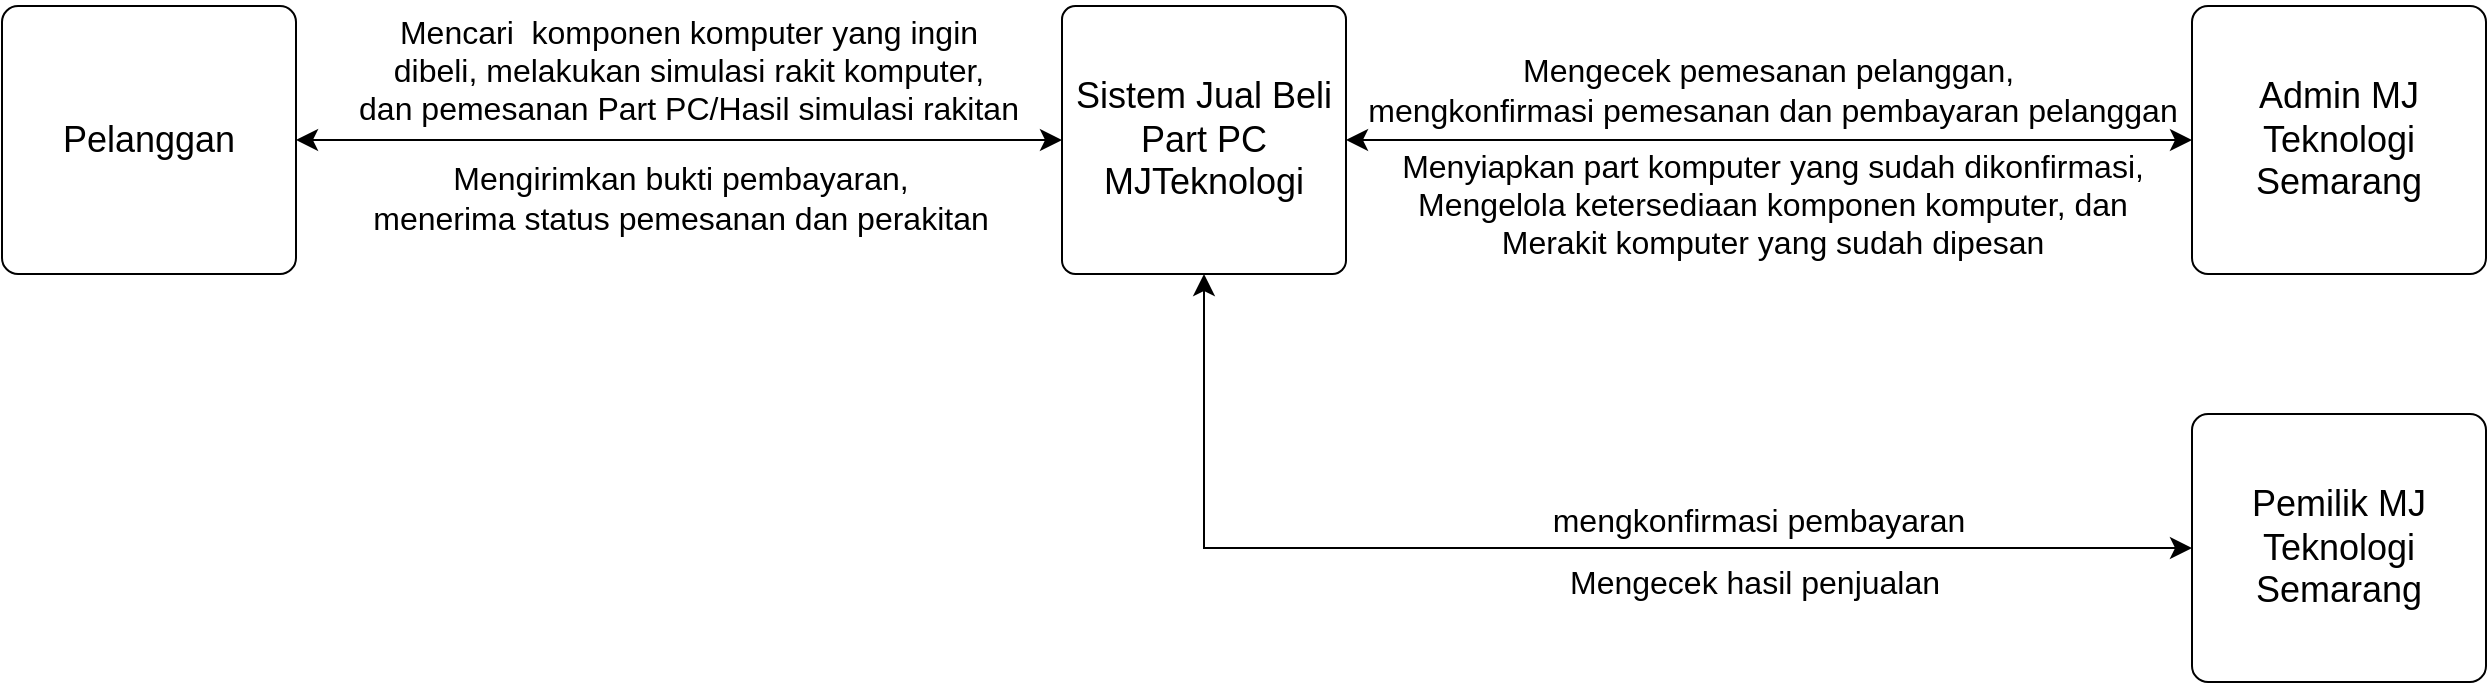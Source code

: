 <mxfile version="24.0.6" type="github">
  <diagram name="Skema Sistem Pembelian PC" id="LTwTWlUESocyVN-O_0bX">
    <mxGraphModel dx="1834" dy="822" grid="0" gridSize="10" guides="1" tooltips="1" connect="1" arrows="1" fold="1" page="0" pageScale="1" pageWidth="850" pageHeight="1100" math="0" shadow="0">
      <root>
        <mxCell id="0" />
        <mxCell id="1" parent="0" />
        <mxCell id="ectNz7tGimnN0HGEFkve-7" style="edgeStyle=none;curved=1;rounded=0;orthogonalLoop=1;jettySize=auto;html=1;exitX=1;exitY=0.5;exitDx=0;exitDy=0;entryX=0;entryY=0.5;entryDx=0;entryDy=0;fontSize=12;startSize=8;endSize=8;startArrow=classic;startFill=1;" parent="1" source="Oldoorq-WCMmPgYF-nSC-1" target="Oldoorq-WCMmPgYF-nSC-2" edge="1">
          <mxGeometry relative="1" as="geometry" />
        </mxCell>
        <mxCell id="Oldoorq-WCMmPgYF-nSC-1" value="&lt;font style=&quot;font-size: 18px;&quot;&gt;Pelanggan&lt;/font&gt;" style="rounded=1;whiteSpace=wrap;html=1;arcSize=6;" parent="1" vertex="1">
          <mxGeometry x="-396" y="9" width="147" height="134" as="geometry" />
        </mxCell>
        <mxCell id="ectNz7tGimnN0HGEFkve-9" style="edgeStyle=none;curved=1;rounded=0;orthogonalLoop=1;jettySize=auto;html=1;exitX=1;exitY=0.5;exitDx=0;exitDy=0;entryX=0;entryY=0.5;entryDx=0;entryDy=0;fontSize=12;startSize=8;endSize=8;startArrow=classic;startFill=1;" parent="1" source="Oldoorq-WCMmPgYF-nSC-2" target="Oldoorq-WCMmPgYF-nSC-19" edge="1">
          <mxGeometry relative="1" as="geometry" />
        </mxCell>
        <mxCell id="ectNz7tGimnN0HGEFkve-10" style="edgeStyle=orthogonalEdgeStyle;rounded=0;orthogonalLoop=1;jettySize=auto;html=1;exitX=0.5;exitY=1;exitDx=0;exitDy=0;entryX=0;entryY=0.5;entryDx=0;entryDy=0;fontSize=12;startSize=8;endSize=8;startArrow=classic;startFill=1;" parent="1" source="Oldoorq-WCMmPgYF-nSC-2" target="ectNz7tGimnN0HGEFkve-1" edge="1">
          <mxGeometry relative="1" as="geometry" />
        </mxCell>
        <mxCell id="Oldoorq-WCMmPgYF-nSC-2" value="&lt;font style=&quot;font-size: 18px;&quot;&gt;Sistem Jual Beli Part PC MJTeknologi&lt;/font&gt;" style="rounded=1;whiteSpace=wrap;html=1;arcSize=5;" parent="1" vertex="1">
          <mxGeometry x="134" y="9" width="142" height="134" as="geometry" />
        </mxCell>
        <mxCell id="Oldoorq-WCMmPgYF-nSC-12" value="Mengirimkan bukti pembayaran,&lt;br&gt;menerima status pemesanan dan perakitan" style="text;html=1;align=center;verticalAlign=middle;resizable=0;points=[];autosize=1;strokeColor=none;fillColor=none;fontSize=16;" parent="1" vertex="1">
          <mxGeometry x="-220" y="80" width="326" height="50" as="geometry" />
        </mxCell>
        <mxCell id="Oldoorq-WCMmPgYF-nSC-13" value="&lt;font style=&quot;font-size: 16px;&quot;&gt;Mencari&amp;nbsp; komponen komputer yang ingin &lt;br&gt;dibeli, melakukan simulasi rakit komputer,&lt;br&gt;dan pemesanan Part PC/Hasil simulasi rakitan&lt;br&gt;&lt;/font&gt;" style="text;html=1;align=center;verticalAlign=middle;resizable=0;points=[];autosize=1;strokeColor=none;fillColor=none;fontSize=16;" parent="1" vertex="1">
          <mxGeometry x="-227" y="6" width="348" height="70" as="geometry" />
        </mxCell>
        <mxCell id="Oldoorq-WCMmPgYF-nSC-19" value="&lt;font style=&quot;font-size: 18px;&quot;&gt;Admin MJ Teknologi Semarang&lt;/font&gt;" style="rounded=1;whiteSpace=wrap;html=1;arcSize=6;" parent="1" vertex="1">
          <mxGeometry x="699" y="9" width="147" height="134" as="geometry" />
        </mxCell>
        <mxCell id="Oldoorq-WCMmPgYF-nSC-23" value="Mengecek pemesanan pelanggan,&amp;nbsp;&lt;br&gt;mengkonfirmasi pemesanan dan pembayaran pelanggan" style="text;html=1;align=center;verticalAlign=middle;resizable=0;points=[];autosize=1;strokeColor=none;fillColor=none;fontSize=16;" parent="1" vertex="1">
          <mxGeometry x="277" y="26" width="423" height="50" as="geometry" />
        </mxCell>
        <mxCell id="Oldoorq-WCMmPgYF-nSC-24" value="Menyiapkan part komputer yang sudah dikonfirmasi,&lt;br&gt;Mengelola ketersediaan komponen komputer, dan&lt;br&gt;Merakit komputer yang sudah dipesan" style="text;html=1;align=center;verticalAlign=middle;resizable=0;points=[];autosize=1;strokeColor=none;fillColor=none;fontSize=16;" parent="1" vertex="1">
          <mxGeometry x="294" y="73" width="389" height="70" as="geometry" />
        </mxCell>
        <mxCell id="ectNz7tGimnN0HGEFkve-1" value="&lt;font style=&quot;font-size: 18px;&quot;&gt;Pemilik MJ Teknologi Semarang&lt;/font&gt;" style="rounded=1;whiteSpace=wrap;html=1;arcSize=6;" parent="1" vertex="1">
          <mxGeometry x="699" y="213" width="147" height="134" as="geometry" />
        </mxCell>
        <mxCell id="ectNz7tGimnN0HGEFkve-4" value="Mengecek hasil penjualan" style="text;html=1;align=center;verticalAlign=middle;resizable=0;points=[];autosize=1;strokeColor=none;fillColor=none;fontSize=16;" parent="1" vertex="1">
          <mxGeometry x="378" y="281" width="203" height="31" as="geometry" />
        </mxCell>
        <mxCell id="ectNz7tGimnN0HGEFkve-11" value="mengkonfirmasi pembayaran" style="text;html=1;align=center;verticalAlign=middle;resizable=0;points=[];autosize=1;strokeColor=none;fillColor=none;fontSize=16;" parent="1" vertex="1">
          <mxGeometry x="370" y="250" width="224" height="31" as="geometry" />
        </mxCell>
      </root>
    </mxGraphModel>
  </diagram>
</mxfile>

